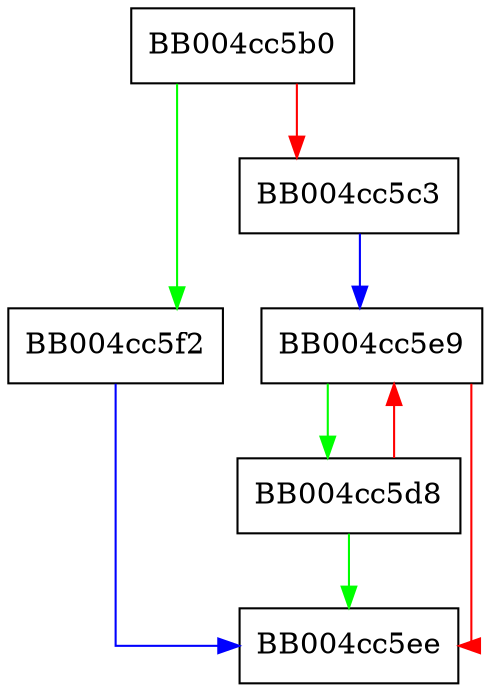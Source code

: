 digraph tls_app_data_pending {
  node [shape="box"];
  graph [splines=ortho];
  BB004cc5b0 -> BB004cc5f2 [color="green"];
  BB004cc5b0 -> BB004cc5c3 [color="red"];
  BB004cc5c3 -> BB004cc5e9 [color="blue"];
  BB004cc5d8 -> BB004cc5ee [color="green"];
  BB004cc5d8 -> BB004cc5e9 [color="red"];
  BB004cc5e9 -> BB004cc5d8 [color="green"];
  BB004cc5e9 -> BB004cc5ee [color="red"];
  BB004cc5f2 -> BB004cc5ee [color="blue"];
}